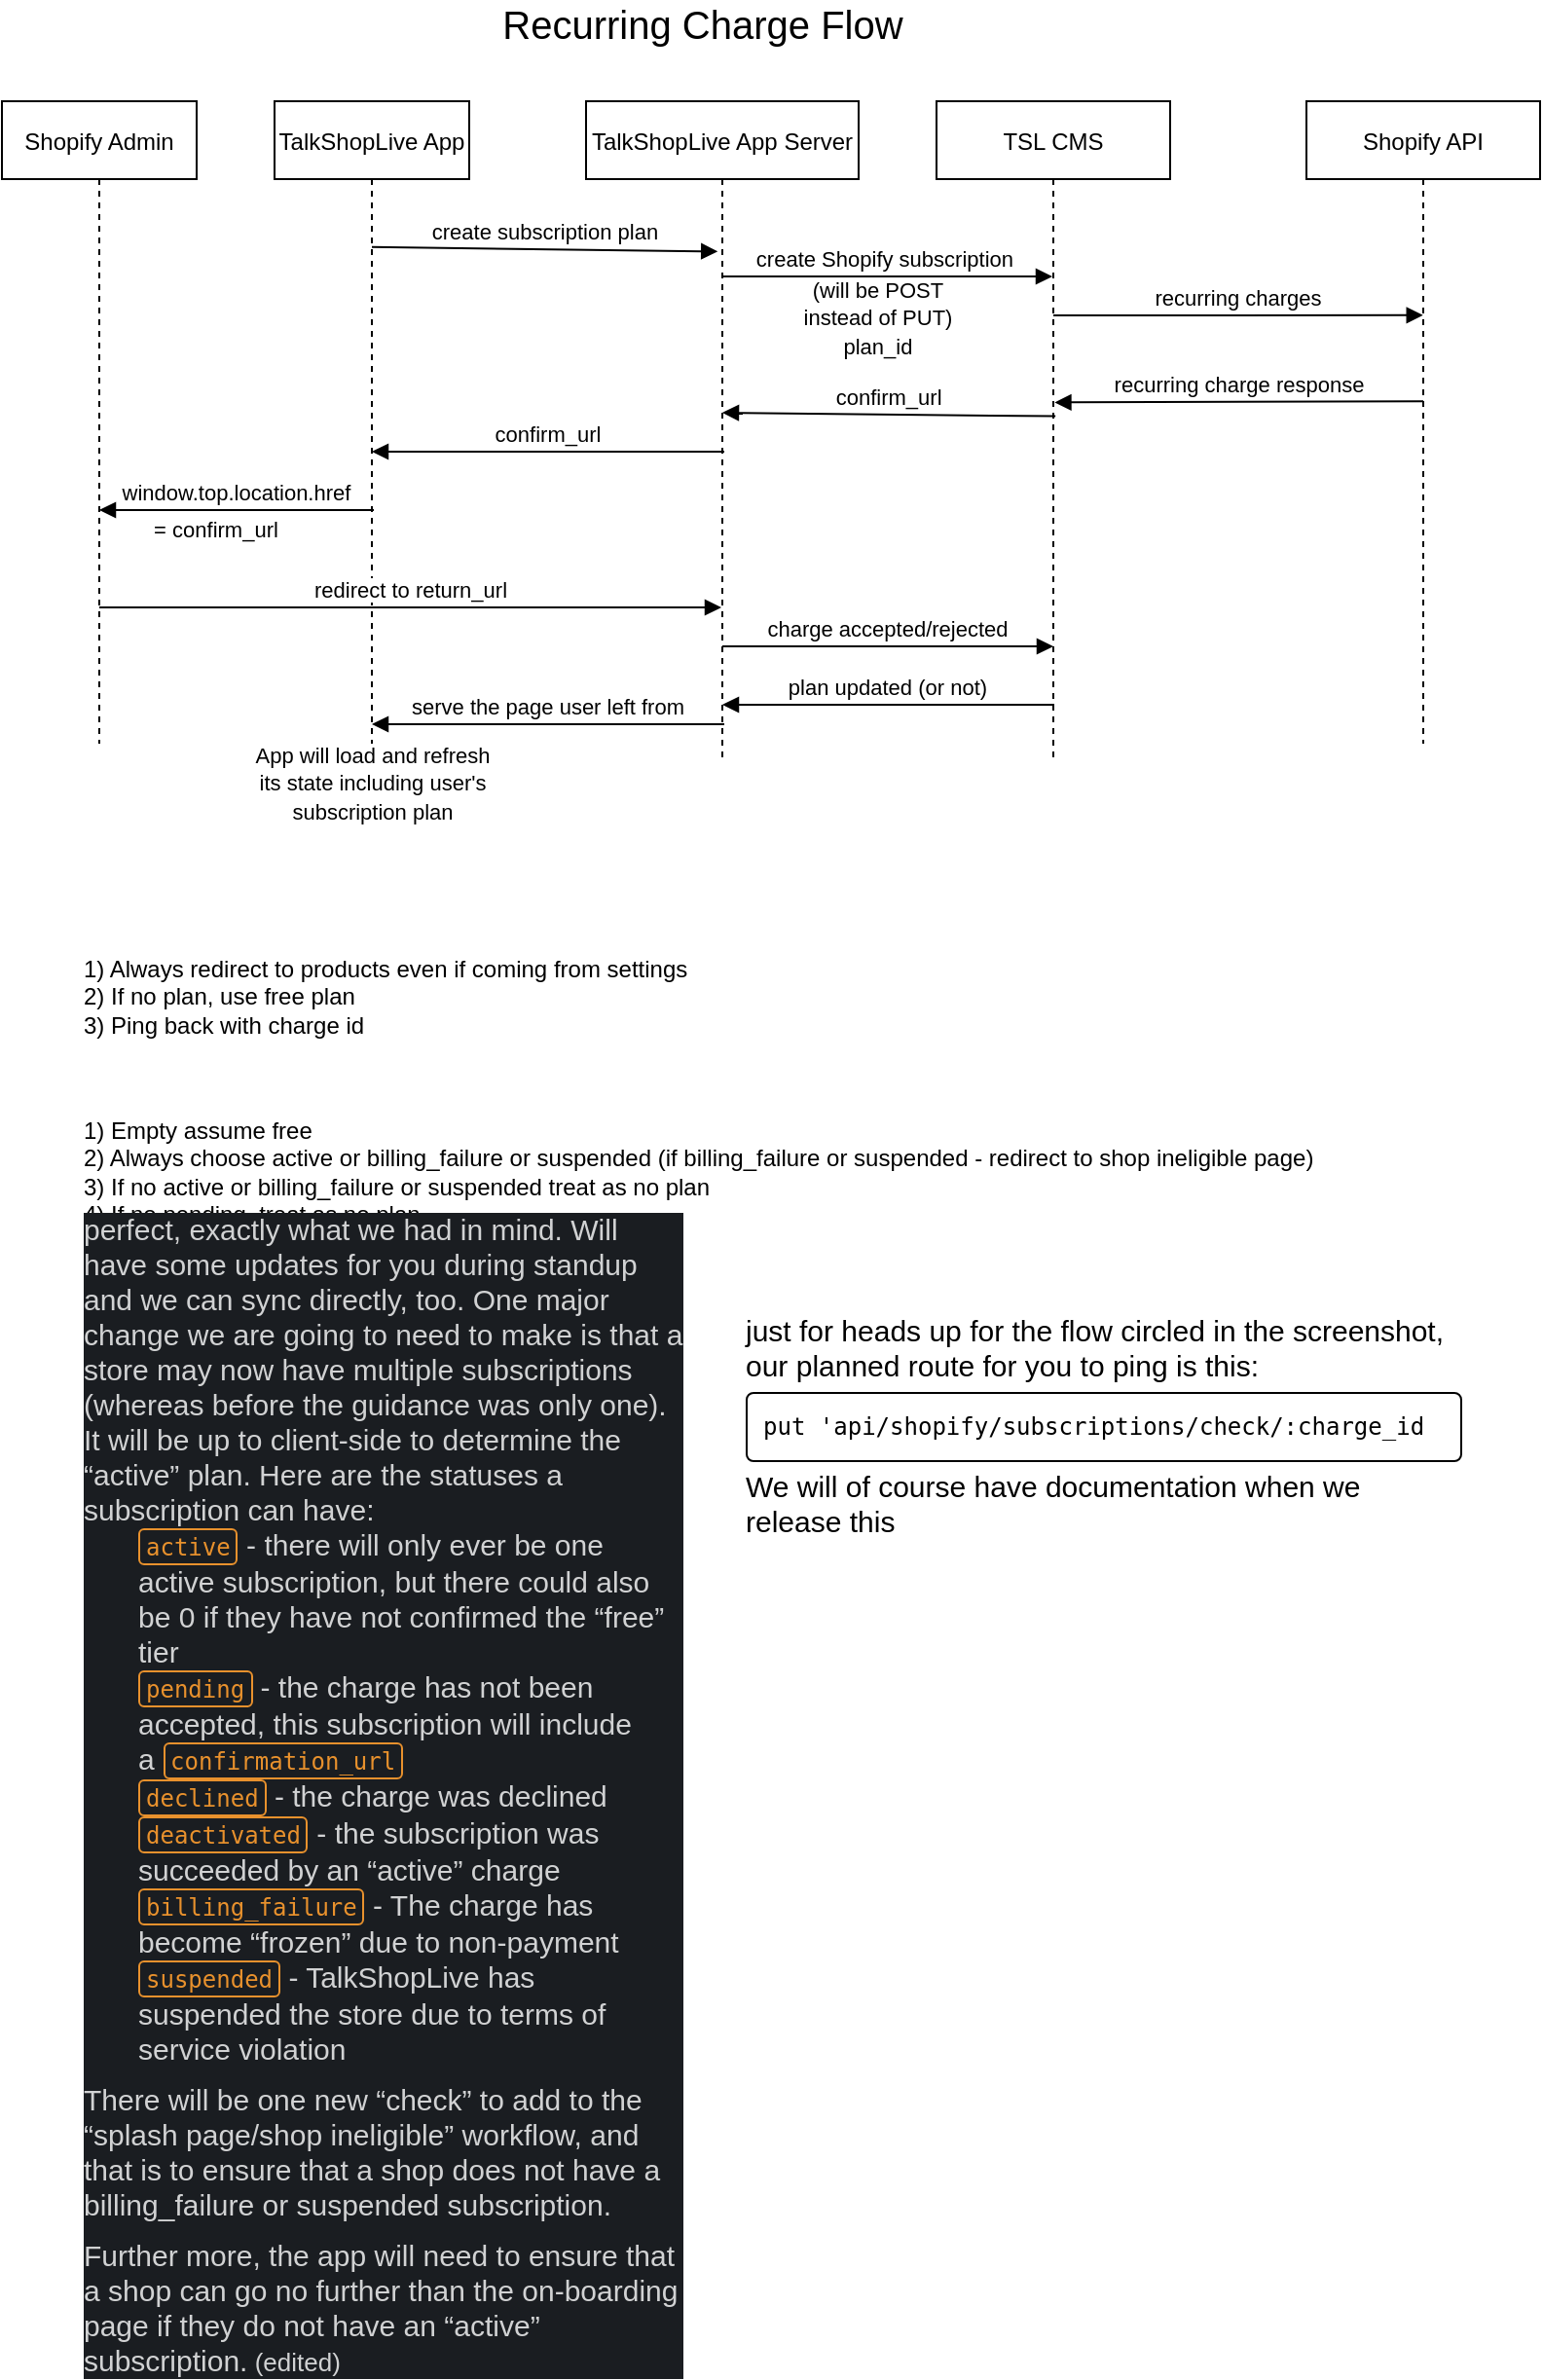 <mxfile version="14.2.9" type="github">
  <diagram id="kgpKYQtTHZ0yAKxKKP6v" name="Page-1">
    <mxGraphModel dx="1248" dy="677" grid="1" gridSize="10" guides="1" tooltips="1" connect="1" arrows="1" fold="1" page="1" pageScale="1" pageWidth="850" pageHeight="1100" math="0" shadow="0">
      <root>
        <mxCell id="0" />
        <mxCell id="1" parent="0" />
        <mxCell id="3nuBFxr9cyL0pnOWT2aG-1" value="TalkShopLive App" style="shape=umlLifeline;perimeter=lifelinePerimeter;container=1;collapsible=0;recursiveResize=0;rounded=0;shadow=0;strokeWidth=1;" parent="1" vertex="1">
          <mxGeometry x="180" y="90" width="100" height="330" as="geometry" />
        </mxCell>
        <mxCell id="3nuBFxr9cyL0pnOWT2aG-5" value="TalkShopLive App Server" style="shape=umlLifeline;perimeter=lifelinePerimeter;container=1;collapsible=0;recursiveResize=0;rounded=0;shadow=0;strokeWidth=1;" parent="1" vertex="1">
          <mxGeometry x="340" y="90" width="140" height="340" as="geometry" />
        </mxCell>
        <mxCell id="3nuBFxr9cyL0pnOWT2aG-8" value="create subscription plan" style="verticalAlign=bottom;endArrow=block;entryX=0.483;entryY=0.227;shadow=0;strokeWidth=1;entryDx=0;entryDy=0;entryPerimeter=0;exitX=0.5;exitY=0.227;exitDx=0;exitDy=0;exitPerimeter=0;" parent="1" source="3nuBFxr9cyL0pnOWT2aG-1" target="3nuBFxr9cyL0pnOWT2aG-5" edge="1">
          <mxGeometry relative="1" as="geometry">
            <mxPoint x="135" y="160.0" as="sourcePoint" />
            <mxPoint x="305" y="160.0" as="targetPoint" />
          </mxGeometry>
        </mxCell>
        <mxCell id="3nuBFxr9cyL0pnOWT2aG-9" value="recurring charge response" style="verticalAlign=bottom;endArrow=block;shadow=0;strokeWidth=1;exitX=0.5;exitY=0.467;exitDx=0;exitDy=0;exitPerimeter=0;entryX=0.506;entryY=0.455;entryDx=0;entryDy=0;entryPerimeter=0;" parent="1" source="ayR7XXcj4JQ6BO8CJsRj-3" target="ayR7XXcj4JQ6BO8CJsRj-2" edge="1">
          <mxGeometry relative="1" as="geometry">
            <mxPoint x="745" y="230" as="sourcePoint" />
            <mxPoint x="582" y="227" as="targetPoint" />
          </mxGeometry>
        </mxCell>
        <mxCell id="ayR7XXcj4JQ6BO8CJsRj-1" value="&lt;font style=&quot;font-size: 20px&quot;&gt;Recurring Charge Flow&lt;/font&gt;" style="text;html=1;strokeColor=none;fillColor=none;align=center;verticalAlign=middle;whiteSpace=wrap;rounded=0;" vertex="1" parent="1">
          <mxGeometry x="270" y="40" width="260" height="20" as="geometry" />
        </mxCell>
        <mxCell id="ayR7XXcj4JQ6BO8CJsRj-2" value="TSL CMS" style="shape=umlLifeline;perimeter=lifelinePerimeter;container=1;collapsible=0;recursiveResize=0;rounded=0;shadow=0;strokeWidth=1;" vertex="1" parent="1">
          <mxGeometry x="520" y="90" width="120" height="340" as="geometry" />
        </mxCell>
        <mxCell id="ayR7XXcj4JQ6BO8CJsRj-3" value="Shopify API" style="shape=umlLifeline;perimeter=lifelinePerimeter;container=1;collapsible=0;recursiveResize=0;rounded=0;shadow=0;strokeWidth=1;" vertex="1" parent="1">
          <mxGeometry x="710" y="90" width="120" height="330" as="geometry" />
        </mxCell>
        <mxCell id="ayR7XXcj4JQ6BO8CJsRj-4" value="create Shopify subscription " style="verticalAlign=bottom;endArrow=block;shadow=0;strokeWidth=1;" edge="1" parent="1" target="ayR7XXcj4JQ6BO8CJsRj-2">
          <mxGeometry relative="1" as="geometry">
            <mxPoint x="410" y="180" as="sourcePoint" />
            <mxPoint x="527.62" y="180.0" as="targetPoint" />
          </mxGeometry>
        </mxCell>
        <mxCell id="ayR7XXcj4JQ6BO8CJsRj-5" value="&lt;font style=&quot;font-size: 11px&quot;&gt;&lt;font style=&quot;font-size: 11px&quot;&gt;(will be POST instead of PUT) plan_id&lt;br&gt;&lt;/font&gt;&lt;/font&gt;" style="text;html=1;strokeColor=none;fillColor=none;align=center;verticalAlign=middle;whiteSpace=wrap;rounded=0;" vertex="1" parent="1">
          <mxGeometry x="450" y="191" width="80" height="20" as="geometry" />
        </mxCell>
        <mxCell id="ayR7XXcj4JQ6BO8CJsRj-6" value="recurring charges" style="verticalAlign=bottom;endArrow=block;shadow=0;strokeWidth=1;entryX=0.499;entryY=0.333;entryDx=0;entryDy=0;entryPerimeter=0;" edge="1" parent="1" target="ayR7XXcj4JQ6BO8CJsRj-3">
          <mxGeometry relative="1" as="geometry">
            <mxPoint x="580" y="200" as="sourcePoint" />
            <mxPoint x="769.5" y="199.5" as="targetPoint" />
          </mxGeometry>
        </mxCell>
        <mxCell id="ayR7XXcj4JQ6BO8CJsRj-7" value="Shopify Admin" style="shape=umlLifeline;perimeter=lifelinePerimeter;container=1;collapsible=0;recursiveResize=0;rounded=0;shadow=0;strokeWidth=1;" vertex="1" parent="1">
          <mxGeometry x="40" y="90" width="100" height="330" as="geometry" />
        </mxCell>
        <mxCell id="ayR7XXcj4JQ6BO8CJsRj-9" value="confirm_url" style="verticalAlign=bottom;endArrow=block;shadow=0;strokeWidth=1;exitX=0.5;exitY=0.467;exitDx=0;exitDy=0;exitPerimeter=0;" edge="1" parent="1">
          <mxGeometry relative="1" as="geometry">
            <mxPoint x="581.08" y="251.8" as="sourcePoint" />
            <mxPoint x="410" y="250" as="targetPoint" />
          </mxGeometry>
        </mxCell>
        <mxCell id="ayR7XXcj4JQ6BO8CJsRj-10" value="confirm_url" style="verticalAlign=bottom;endArrow=block;shadow=0;strokeWidth=1;" edge="1" parent="1">
          <mxGeometry relative="1" as="geometry">
            <mxPoint x="411" y="270" as="sourcePoint" />
            <mxPoint x="230" y="270" as="targetPoint" />
          </mxGeometry>
        </mxCell>
        <mxCell id="ayR7XXcj4JQ6BO8CJsRj-11" value="window.top.location.href" style="verticalAlign=bottom;endArrow=block;shadow=0;strokeWidth=1;" edge="1" parent="1">
          <mxGeometry relative="1" as="geometry">
            <mxPoint x="231" y="300" as="sourcePoint" />
            <mxPoint x="90" y="300" as="targetPoint" />
          </mxGeometry>
        </mxCell>
        <mxCell id="ayR7XXcj4JQ6BO8CJsRj-12" value="&lt;font style=&quot;font-size: 11px&quot;&gt;= confirm_url&lt;/font&gt;" style="text;html=1;strokeColor=none;fillColor=none;align=center;verticalAlign=middle;whiteSpace=wrap;rounded=0;" vertex="1" parent="1">
          <mxGeometry x="100" y="300" width="100" height="20" as="geometry" />
        </mxCell>
        <mxCell id="ayR7XXcj4JQ6BO8CJsRj-13" value="redirect to return_url" style="verticalAlign=bottom;endArrow=block;shadow=0;strokeWidth=1;exitX=0.5;exitY=0.227;exitDx=0;exitDy=0;exitPerimeter=0;" edge="1" parent="1" target="3nuBFxr9cyL0pnOWT2aG-5">
          <mxGeometry relative="1" as="geometry">
            <mxPoint x="90" y="350" as="sourcePoint" />
            <mxPoint x="267.62" y="350" as="targetPoint" />
          </mxGeometry>
        </mxCell>
        <mxCell id="ayR7XXcj4JQ6BO8CJsRj-14" value="serve the page user left from" style="verticalAlign=bottom;endArrow=block;shadow=0;strokeWidth=1;" edge="1" parent="1">
          <mxGeometry relative="1" as="geometry">
            <mxPoint x="411" y="410" as="sourcePoint" />
            <mxPoint x="230" y="410" as="targetPoint" />
          </mxGeometry>
        </mxCell>
        <mxCell id="ayR7XXcj4JQ6BO8CJsRj-15" value="charge accepted/rejected" style="verticalAlign=bottom;endArrow=block;shadow=0;strokeWidth=1;exitX=0.5;exitY=0.227;exitDx=0;exitDy=0;exitPerimeter=0;" edge="1" parent="1">
          <mxGeometry relative="1" as="geometry">
            <mxPoint x="410" y="370" as="sourcePoint" />
            <mxPoint x="580" y="370" as="targetPoint" />
          </mxGeometry>
        </mxCell>
        <mxCell id="ayR7XXcj4JQ6BO8CJsRj-16" value="plan updated (or not)" style="verticalAlign=bottom;endArrow=block;shadow=0;strokeWidth=1;" edge="1" parent="1">
          <mxGeometry relative="1" as="geometry">
            <mxPoint x="580.5" y="400" as="sourcePoint" />
            <mxPoint x="410" y="400" as="targetPoint" />
          </mxGeometry>
        </mxCell>
        <mxCell id="ayR7XXcj4JQ6BO8CJsRj-17" value="&lt;font style=&quot;font-size: 11px&quot;&gt;App will load and refresh its state including user&#39;s subscription plan&lt;/font&gt;" style="text;html=1;strokeColor=none;fillColor=none;align=center;verticalAlign=middle;whiteSpace=wrap;rounded=0;" vertex="1" parent="1">
          <mxGeometry x="167.5" y="430" width="125" height="20" as="geometry" />
        </mxCell>
        <mxCell id="ayR7XXcj4JQ6BO8CJsRj-18" value="1) Always redirect to products even if coming from settings&lt;br&gt;2) If no plan, use free plan&lt;br&gt;3) Ping back with charge id" style="text;html=1;strokeColor=none;fillColor=none;align=left;verticalAlign=middle;whiteSpace=wrap;rounded=0;" vertex="1" parent="1">
          <mxGeometry x="80" y="510" width="345" height="80" as="geometry" />
        </mxCell>
        <mxCell id="ayR7XXcj4JQ6BO8CJsRj-19" value="1) Empty assume free&lt;br&gt;2) Always choose active or billing_failure or suspended (if billing_failure or suspended - redirect to shop ineligible page)&lt;br&gt;3) If no active or billing_failure or suspended treat as no plan&lt;br&gt;4) If no pending, treat as no plan" style="text;html=1;strokeColor=none;fillColor=none;align=left;verticalAlign=middle;whiteSpace=wrap;rounded=0;" vertex="1" parent="1">
          <mxGeometry x="80" y="600" width="660" height="80" as="geometry" />
        </mxCell>
        <mxCell id="ayR7XXcj4JQ6BO8CJsRj-21" value="&lt;div class=&quot;p-rich_text_section&quot; style=&quot;box-sizing: inherit ; color: rgb(209 , 210 , 211) ; font-family: , &amp;#34;applelogo&amp;#34; , sans-serif ; font-size: 15px ; background-color: rgb(26 , 29 , 33)&quot;&gt;perfect, exactly what we had in mind. Will have some updates for you during standup and we can sync directly, too. One major change we are going to need to make is that a store may now have multiple subscriptions (whereas before the guidance was only one). It will be up to client-side to determine the “active” plan. Here are the statuses a subscription can have:&lt;br style=&quot;box-sizing: inherit&quot;&gt;&lt;/div&gt;&lt;ul class=&quot;p-rich_text_list p-rich_text_list__bullet&quot; style=&quot;box-sizing: inherit ; margin: 0px ; padding: 0px ; list-style-type: none ; color: rgb(209 , 210 , 211) ; font-family: , &amp;#34;applelogo&amp;#34; , sans-serif ; font-size: 15px ; background-color: rgb(26 , 29 , 33)&quot;&gt;&lt;li style=&quot;box-sizing: inherit ; margin-bottom: 0px ; list-style-type: none ; margin-left: 28px&quot;&gt;&lt;code class=&quot;c-mrkdwn__code&quot; style=&quot;box-sizing: inherit ; padding: 2px 3px 1px ; border: 1px solid ; border-radius: 3px ; background-color: rgba(, 0.04) ; color: rgb(232 , 145 , 45) ; font-size: 12px ; line-height: 1.5 ; overflow-wrap: break-word ; word-break: normal ; font-family: &amp;#34;monaco&amp;#34; , &amp;#34;menlo&amp;#34; , &amp;#34;consolas&amp;#34; , &amp;#34;courier new&amp;#34; , monospace &amp;#34;important&amp;#34;&quot;&gt;active&lt;/code&gt;&amp;nbsp;- there will only ever be one active subscription, but there could also be 0 if they have not confirmed the “free” tier&lt;/li&gt;&lt;li style=&quot;box-sizing: inherit ; margin-bottom: 0px ; list-style-type: none ; margin-left: 28px&quot;&gt;&lt;code class=&quot;c-mrkdwn__code&quot; style=&quot;box-sizing: inherit ; padding: 2px 3px 1px ; border: 1px solid ; border-radius: 3px ; background-color: rgba(, 0.04) ; color: rgb(232 , 145 , 45) ; font-size: 12px ; line-height: 1.5 ; overflow-wrap: break-word ; word-break: normal ; font-family: &amp;#34;monaco&amp;#34; , &amp;#34;menlo&amp;#34; , &amp;#34;consolas&amp;#34; , &amp;#34;courier new&amp;#34; , monospace &amp;#34;important&amp;#34;&quot;&gt;pending&lt;/code&gt;&amp;nbsp;- the charge has not been accepted, this subscription will include a&amp;nbsp;&lt;code class=&quot;c-mrkdwn__code&quot; style=&quot;box-sizing: inherit ; padding: 2px 3px 1px ; border: 1px solid ; border-radius: 3px ; background-color: rgba(, 0.04) ; color: rgb(232 , 145 , 45) ; font-size: 12px ; line-height: 1.5 ; overflow-wrap: break-word ; word-break: normal ; font-family: &amp;#34;monaco&amp;#34; , &amp;#34;menlo&amp;#34; , &amp;#34;consolas&amp;#34; , &amp;#34;courier new&amp;#34; , monospace &amp;#34;important&amp;#34;&quot;&gt;confirmation_url&lt;/code&gt;&lt;/li&gt;&lt;li style=&quot;box-sizing: inherit ; margin-bottom: 0px ; list-style-type: none ; margin-left: 28px&quot;&gt;&lt;code class=&quot;c-mrkdwn__code&quot; style=&quot;box-sizing: inherit ; padding: 2px 3px 1px ; border: 1px solid ; border-radius: 3px ; background-color: rgba(, 0.04) ; color: rgb(232 , 145 , 45) ; font-size: 12px ; line-height: 1.5 ; overflow-wrap: break-word ; word-break: normal ; font-family: &amp;#34;monaco&amp;#34; , &amp;#34;menlo&amp;#34; , &amp;#34;consolas&amp;#34; , &amp;#34;courier new&amp;#34; , monospace &amp;#34;important&amp;#34;&quot;&gt;declined&lt;/code&gt;&amp;nbsp;- the charge was declined&lt;/li&gt;&lt;li style=&quot;box-sizing: inherit ; margin-bottom: 0px ; list-style-type: none ; margin-left: 28px&quot;&gt;&lt;code class=&quot;c-mrkdwn__code&quot; style=&quot;box-sizing: inherit ; padding: 2px 3px 1px ; border: 1px solid ; border-radius: 3px ; background-color: rgba(, 0.04) ; color: rgb(232 , 145 , 45) ; font-size: 12px ; line-height: 1.5 ; overflow-wrap: break-word ; word-break: normal ; font-family: &amp;#34;monaco&amp;#34; , &amp;#34;menlo&amp;#34; , &amp;#34;consolas&amp;#34; , &amp;#34;courier new&amp;#34; , monospace &amp;#34;important&amp;#34;&quot;&gt;deactivated&lt;/code&gt;&amp;nbsp;- the subscription was succeeded by an “active” charge&lt;/li&gt;&lt;li style=&quot;box-sizing: inherit ; margin-bottom: 0px ; list-style-type: none ; margin-left: 28px&quot;&gt;&lt;code class=&quot;c-mrkdwn__code&quot; style=&quot;box-sizing: inherit ; padding: 2px 3px 1px ; border: 1px solid ; border-radius: 3px ; background-color: rgba(, 0.04) ; color: rgb(232 , 145 , 45) ; font-size: 12px ; line-height: 1.5 ; overflow-wrap: break-word ; word-break: normal ; font-family: &amp;#34;monaco&amp;#34; , &amp;#34;menlo&amp;#34; , &amp;#34;consolas&amp;#34; , &amp;#34;courier new&amp;#34; , monospace &amp;#34;important&amp;#34;&quot;&gt;billing_failure&lt;/code&gt;&amp;nbsp;- The charge has become “frozen” due to non-payment&lt;/li&gt;&lt;li style=&quot;box-sizing: inherit ; margin-bottom: 0px ; list-style-type: none ; margin-left: 28px&quot;&gt;&lt;code class=&quot;c-mrkdwn__code&quot; style=&quot;box-sizing: inherit ; padding: 2px 3px 1px ; border: 1px solid ; border-radius: 3px ; background-color: rgba(, 0.04) ; color: rgb(232 , 145 , 45) ; font-size: 12px ; line-height: 1.5 ; overflow-wrap: break-word ; word-break: normal ; font-family: &amp;#34;monaco&amp;#34; , &amp;#34;menlo&amp;#34; , &amp;#34;consolas&amp;#34; , &amp;#34;courier new&amp;#34; , monospace &amp;#34;important&amp;#34;&quot;&gt;suspended&lt;/code&gt;&amp;nbsp;- TalkShopLive has suspended the store due to terms of service violation&lt;/li&gt;&lt;/ul&gt;&lt;div class=&quot;p-rich_text_section&quot; style=&quot;box-sizing: inherit ; color: rgb(209 , 210 , 211) ; font-family: , &amp;#34;applelogo&amp;#34; , sans-serif ; font-size: 15px ; background-color: rgb(26 , 29 , 33)&quot;&gt;&lt;span class=&quot;c-mrkdwn__br&quot; style=&quot;box-sizing: inherit ; display: block ; height: 8px&quot;&gt;&lt;/span&gt;There will be one new “check” to add to the “splash page/shop ineligible” workflow, and that is to ensure that a shop does not have a billing_failure or suspended subscription.&lt;span class=&quot;c-mrkdwn__br&quot; style=&quot;box-sizing: inherit ; display: block ; height: 8px&quot;&gt;&lt;/span&gt;Further more, the app will need to ensure that a shop can go no further than the on-boarding page if they do not have an “active” subscription.&lt;span class=&quot;c-message__edited_label&quot; dir=&quot;ltr&quot; style=&quot;box-sizing: inherit ; cursor: default ; font-size: 13px ; color: rgba(, 1)&quot;&gt;&amp;nbsp;(edited)&amp;nbsp;&lt;/span&gt;&lt;/div&gt;" style="text;html=1;strokeColor=none;fillColor=none;align=left;verticalAlign=middle;whiteSpace=wrap;rounded=0;" vertex="1" parent="1">
          <mxGeometry x="80" y="950" width="310" height="20" as="geometry" />
        </mxCell>
        <mxCell id="ayR7XXcj4JQ6BO8CJsRj-23" value="&lt;div class=&quot;p-rich_text_section&quot; style=&quot;box-sizing: inherit ; font-size: 15px&quot;&gt;just for heads up for the flow circled in the screenshot, our planned route for you to ping is this:&lt;br style=&quot;box-sizing: inherit&quot;&gt;&lt;/div&gt;&lt;pre class=&quot;c-mrkdwn__pre&quot; style=&quot;box-sizing: inherit ; margin-top: 4px ; margin-bottom: 4px ; padding: 8px ; line-height: 1.5 ; overflow-wrap: break-word ; word-break: normal ; border: 1px solid ; border-radius: 4px&quot;&gt;put &#39;api/shopify/subscriptions/check/:charge_id&lt;/pre&gt;&lt;div class=&quot;p-rich_text_section&quot; style=&quot;box-sizing: inherit ; font-size: 15px&quot;&gt;We will of course have documentation when we release this&lt;/div&gt;" style="text;html=1;strokeColor=none;fillColor=none;align=left;verticalAlign=middle;whiteSpace=wrap;rounded=0;labelBackgroundColor=none;" vertex="1" parent="1">
          <mxGeometry x="420" y="760" width="370" height="20" as="geometry" />
        </mxCell>
      </root>
    </mxGraphModel>
  </diagram>
</mxfile>
